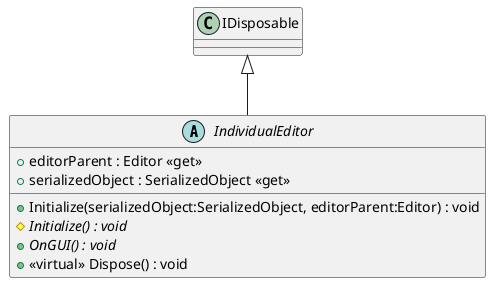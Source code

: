 @startuml
abstract class IndividualEditor {
    + Initialize(serializedObject:SerializedObject, editorParent:Editor) : void
    # {abstract} Initialize() : void
    + editorParent : Editor <<get>>
    + serializedObject : SerializedObject <<get>>
    + {abstract} OnGUI() : void
    + <<virtual>> Dispose() : void
}
IDisposable <|-- IndividualEditor
@enduml
